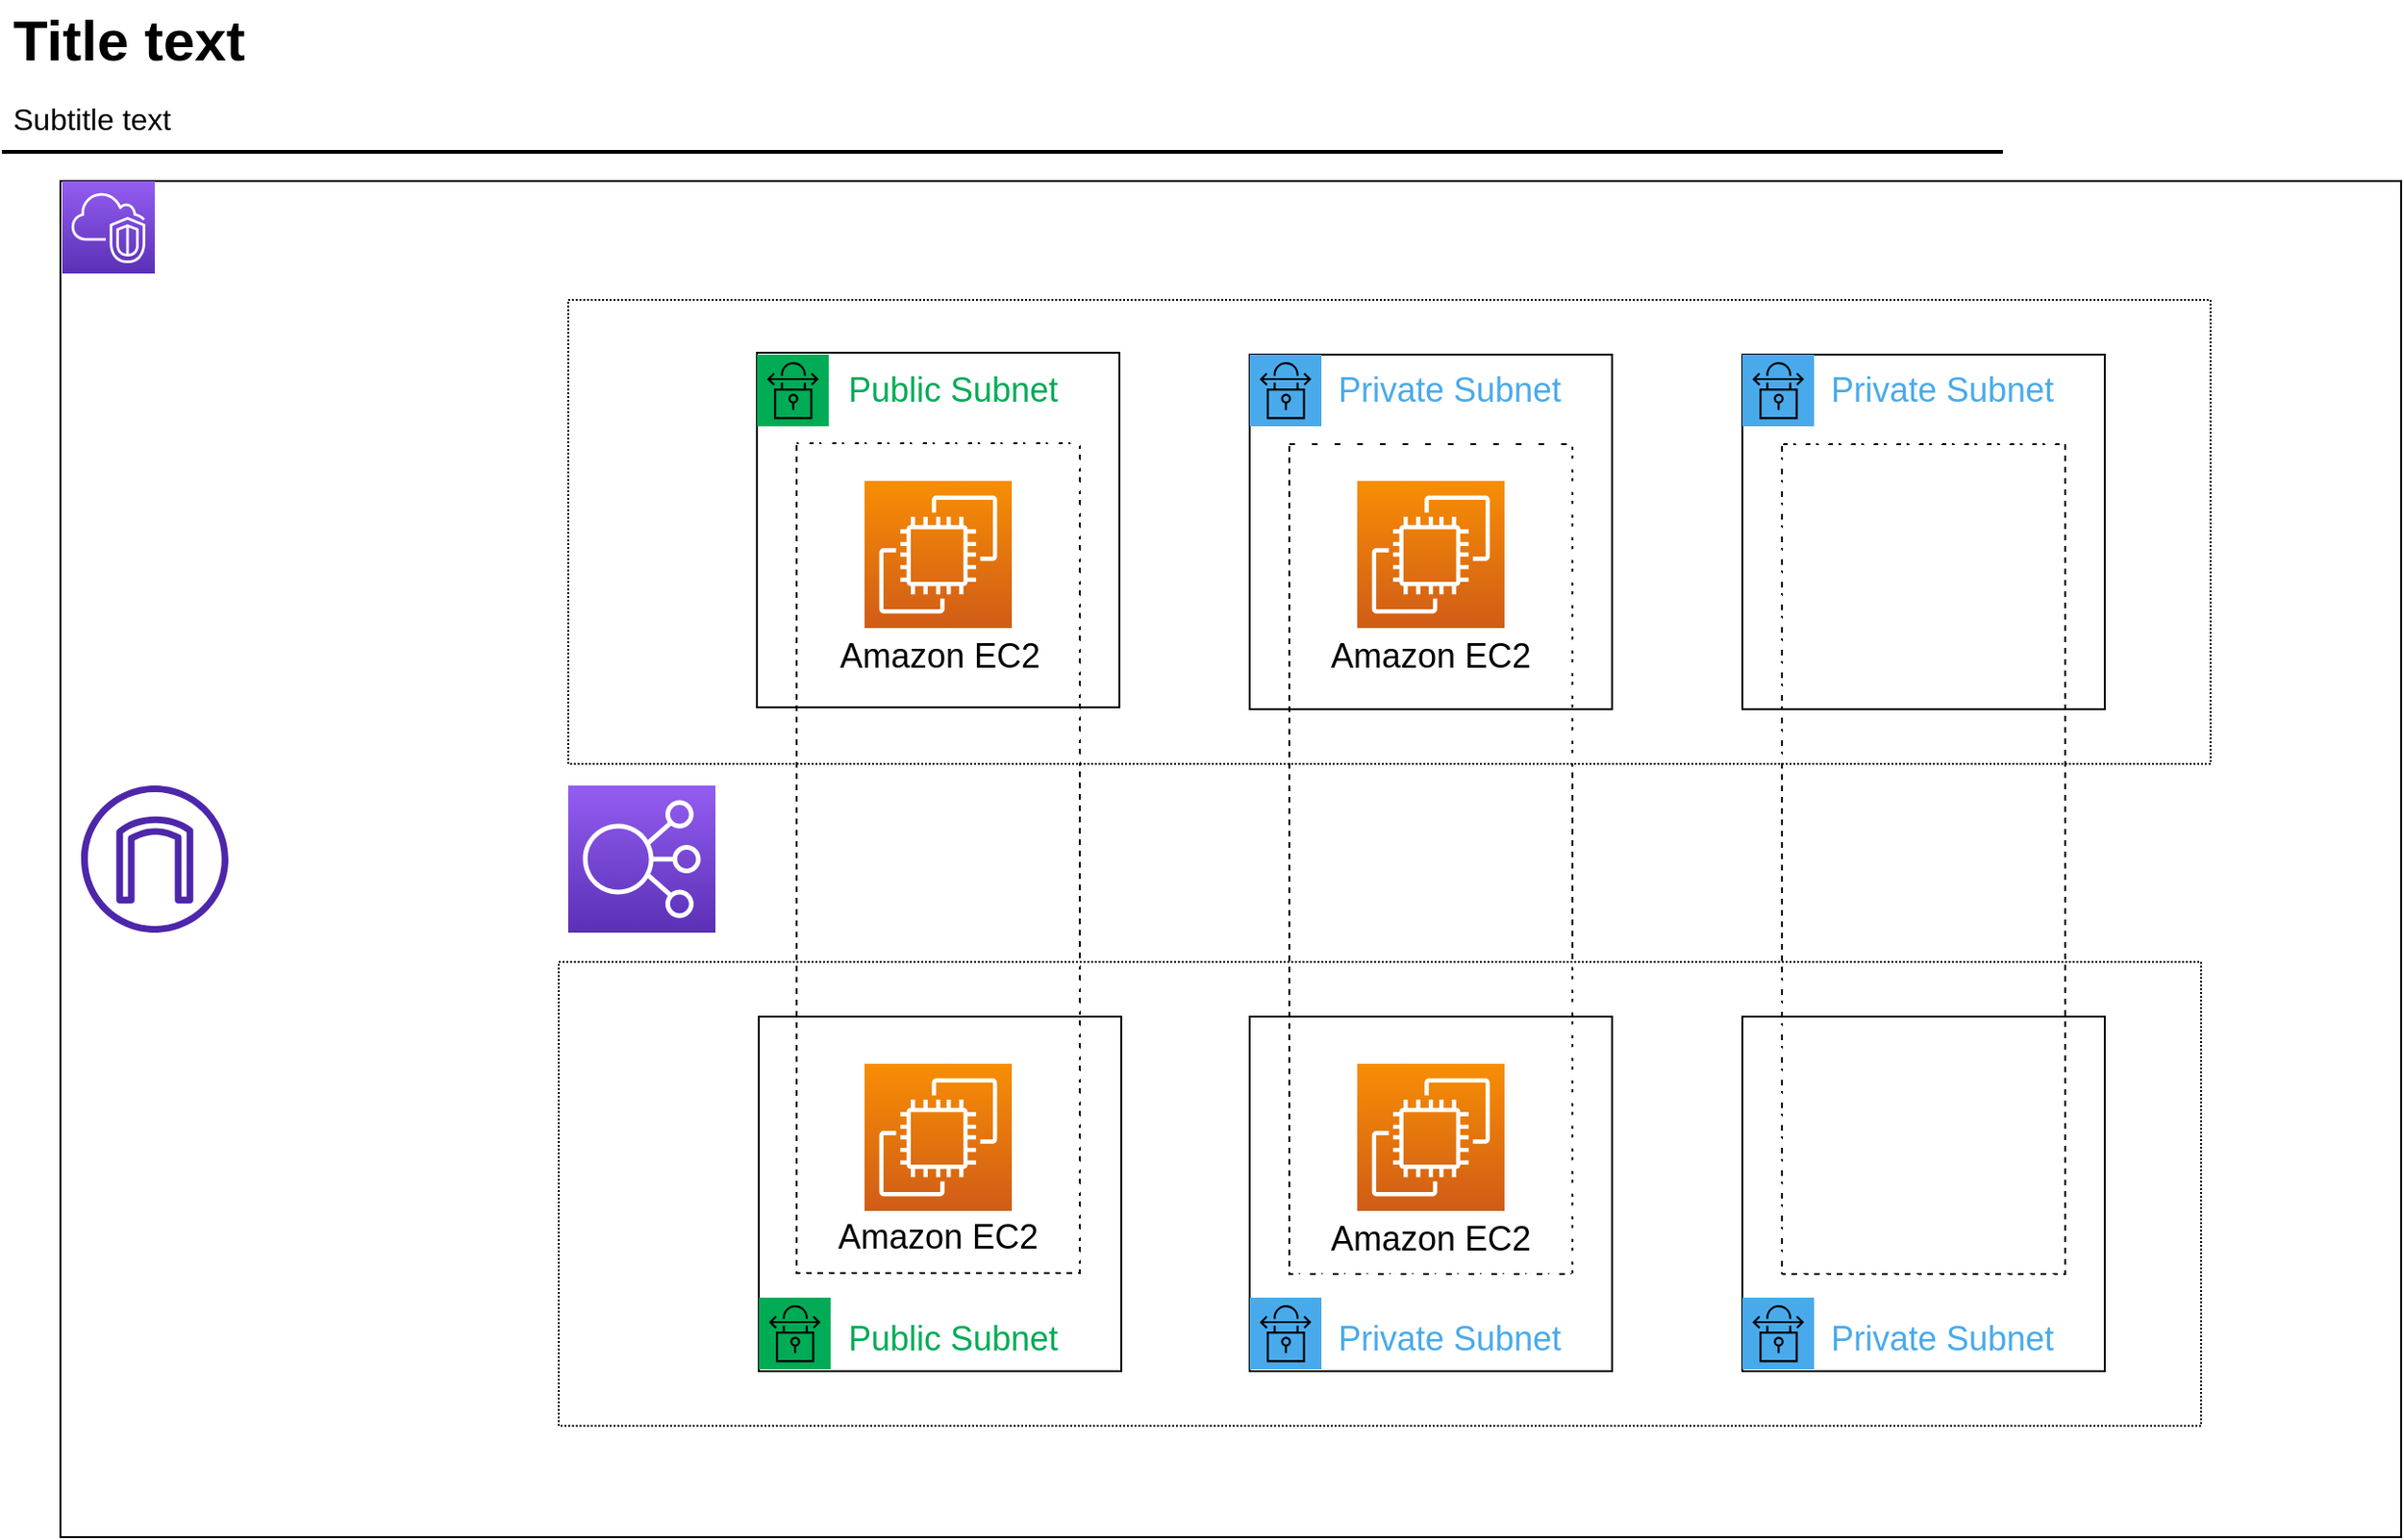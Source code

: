 <mxfile version="20.2.0" type="github">
  <diagram id="Ht1M8jgEwFfnCIfOTk4-" name="Page-1">
    <mxGraphModel dx="1360" dy="748" grid="1" gridSize="10" guides="1" tooltips="1" connect="1" arrows="1" fold="1" page="1" pageScale="1" pageWidth="827" pageHeight="1169" math="0" shadow="0">
      <root>
        <mxCell id="0" />
        <mxCell id="1" parent="0" />
        <mxCell id="xRcYIgEl4kE04P5R9CLf-3" value="" style="rounded=0;whiteSpace=wrap;html=1;" vertex="1" parent="1">
          <mxGeometry x="39" y="161" width="1240" height="719" as="geometry" />
        </mxCell>
        <mxCell id="xRcYIgEl4kE04P5R9CLf-40" value="" style="rounded=0;whiteSpace=wrap;html=1;fillStyle=dots;fontSize=18;strokeColor=#000000;fillColor=none;gradientColor=#4D27AA;dashed=1;" vertex="1" parent="1">
          <mxGeometry x="951" y="300.5" width="150" height="440" as="geometry" />
        </mxCell>
        <mxCell id="xRcYIgEl4kE04P5R9CLf-41" value="" style="rounded=0;whiteSpace=wrap;html=1;fillStyle=dots;fontSize=18;strokeColor=#000000;fillColor=none;gradientColor=#4D27AA;dashed=1;" vertex="1" parent="1">
          <mxGeometry x="690" y="300.5" width="150" height="440" as="geometry" />
        </mxCell>
        <mxCell id="xRcYIgEl4kE04P5R9CLf-39" value="" style="rounded=0;whiteSpace=wrap;html=1;fillStyle=dots;fontSize=18;strokeColor=#000000;fillColor=none;gradientColor=#4D27AA;dashed=1;" vertex="1" parent="1">
          <mxGeometry x="429" y="300" width="150" height="440" as="geometry" />
        </mxCell>
        <mxCell id="-QjtrjUzRDEMRZ5MF8oH-47" value="Title text" style="text;html=1;resizable=0;points=[];autosize=1;align=left;verticalAlign=top;spacingTop=-4;fontSize=30;fontStyle=1" parent="1" vertex="1">
          <mxGeometry x="12" y="65.5" width="130" height="40" as="geometry" />
        </mxCell>
        <mxCell id="-QjtrjUzRDEMRZ5MF8oH-48" value="Subtitle text&lt;br style=&quot;font-size: 16px&quot;&gt;" style="text;html=1;resizable=0;points=[];autosize=1;align=left;verticalAlign=top;spacingTop=-4;fontSize=16" parent="1" vertex="1">
          <mxGeometry x="12" y="115.5" width="100" height="20" as="geometry" />
        </mxCell>
        <mxCell id="SCVMTBWpLvtzJIhz15lM-1" value="" style="line;strokeWidth=2;html=1;fontSize=14;" parent="1" vertex="1">
          <mxGeometry x="8" y="140.5" width="1060" height="10" as="geometry" />
        </mxCell>
        <mxCell id="xRcYIgEl4kE04P5R9CLf-4" value="" style="sketch=0;points=[[0,0,0],[0.25,0,0],[0.5,0,0],[0.75,0,0],[1,0,0],[0,1,0],[0.25,1,0],[0.5,1,0],[0.75,1,0],[1,1,0],[0,0.25,0],[0,0.5,0],[0,0.75,0],[1,0.25,0],[1,0.5,0],[1,0.75,0]];outlineConnect=0;fontColor=#232F3E;gradientColor=#945DF2;gradientDirection=north;fillColor=#5A30B5;strokeColor=#ffffff;dashed=0;verticalLabelPosition=bottom;verticalAlign=top;align=center;html=1;fontSize=12;fontStyle=0;aspect=fixed;shape=mxgraph.aws4.resourceIcon;resIcon=mxgraph.aws4.vpc;" vertex="1" parent="1">
          <mxGeometry x="40" y="161" width="49" height="49" as="geometry" />
        </mxCell>
        <mxCell id="xRcYIgEl4kE04P5R9CLf-5" value="" style="rounded=0;whiteSpace=wrap;html=1;fillStyle=dots;dashed=1;dashPattern=1 1;" vertex="1" parent="1">
          <mxGeometry x="308" y="224" width="870" height="246" as="geometry" />
        </mxCell>
        <mxCell id="xRcYIgEl4kE04P5R9CLf-7" value="" style="rounded=0;whiteSpace=wrap;html=1;fillStyle=dots;dashed=1;dashPattern=1 1;" vertex="1" parent="1">
          <mxGeometry x="303" y="575" width="870" height="246" as="geometry" />
        </mxCell>
        <mxCell id="xRcYIgEl4kE04P5R9CLf-8" value="" style="rounded=0;whiteSpace=wrap;html=1;fillStyle=dots;" vertex="1" parent="1">
          <mxGeometry x="408" y="252" width="192" height="188" as="geometry" />
        </mxCell>
        <mxCell id="xRcYIgEl4kE04P5R9CLf-9" value="" style="rounded=0;whiteSpace=wrap;html=1;fillStyle=dots;" vertex="1" parent="1">
          <mxGeometry x="930" y="253" width="192" height="188" as="geometry" />
        </mxCell>
        <mxCell id="xRcYIgEl4kE04P5R9CLf-10" value="" style="rounded=0;whiteSpace=wrap;html=1;fillStyle=dots;" vertex="1" parent="1">
          <mxGeometry x="669" y="253" width="192" height="188" as="geometry" />
        </mxCell>
        <mxCell id="xRcYIgEl4kE04P5R9CLf-11" value="" style="rounded=0;whiteSpace=wrap;html=1;fillStyle=dots;" vertex="1" parent="1">
          <mxGeometry x="930" y="604" width="192" height="188" as="geometry" />
        </mxCell>
        <mxCell id="xRcYIgEl4kE04P5R9CLf-12" value="" style="rounded=0;whiteSpace=wrap;html=1;fillStyle=dots;" vertex="1" parent="1">
          <mxGeometry x="669" y="604" width="192" height="188" as="geometry" />
        </mxCell>
        <mxCell id="xRcYIgEl4kE04P5R9CLf-13" value="" style="rounded=0;whiteSpace=wrap;html=1;fillStyle=dots;" vertex="1" parent="1">
          <mxGeometry x="409" y="604" width="192" height="188" as="geometry" />
        </mxCell>
        <mxCell id="xRcYIgEl4kE04P5R9CLf-17" value="" style="sketch=0;points=[[0,0,0],[0.25,0,0],[0.5,0,0],[0.75,0,0],[1,0,0],[0,1,0],[0.25,1,0],[0.5,1,0],[0.75,1,0],[1,1,0],[0,0.25,0],[0,0.5,0],[0,0.75,0],[1,0.25,0],[1,0.5,0],[1,0.75,0]];outlineConnect=0;fontColor=#232F3E;gradientColor=#00AB56;gradientDirection=north;fillColor=#00AB56;strokeColor=#000000;dashed=0;verticalLabelPosition=bottom;verticalAlign=top;align=center;html=1;fontSize=12;fontStyle=0;aspect=fixed;shape=mxgraph.aws4.resourceIcon;resIcon=mxgraph.aws4.site_to_site_vpn;fillStyle=dots;" vertex="1" parent="1">
          <mxGeometry x="408" y="253" width="38" height="38" as="geometry" />
        </mxCell>
        <mxCell id="xRcYIgEl4kE04P5R9CLf-18" value="" style="sketch=0;points=[[0,0,0],[0.25,0,0],[0.5,0,0],[0.75,0,0],[1,0,0],[0,1,0],[0.25,1,0],[0.5,1,0],[0.75,1,0],[1,1,0],[0,0.25,0],[0,0.5,0],[0,0.75,0],[1,0.25,0],[1,0.5,0],[1,0.75,0]];outlineConnect=0;fontColor=#232F3E;gradientColor=#49AAEB;gradientDirection=north;fillColor=#49AAEB;strokeColor=#000000;dashed=0;verticalLabelPosition=bottom;verticalAlign=top;align=center;html=1;fontSize=12;fontStyle=0;aspect=fixed;shape=mxgraph.aws4.resourceIcon;resIcon=mxgraph.aws4.site_to_site_vpn;fillStyle=dots;" vertex="1" parent="1">
          <mxGeometry x="930" y="753" width="38" height="38" as="geometry" />
        </mxCell>
        <mxCell id="xRcYIgEl4kE04P5R9CLf-23" value="" style="sketch=0;points=[[0,0,0],[0.25,0,0],[0.5,0,0],[0.75,0,0],[1,0,0],[0,1,0],[0.25,1,0],[0.5,1,0],[0.75,1,0],[1,1,0],[0,0.25,0],[0,0.5,0],[0,0.75,0],[1,0.25,0],[1,0.5,0],[1,0.75,0]];outlineConnect=0;fontColor=#232F3E;gradientColor=#00AB56;gradientDirection=north;fillColor=#00AB56;strokeColor=#000000;dashed=0;verticalLabelPosition=bottom;verticalAlign=top;align=center;html=1;fontSize=12;fontStyle=0;aspect=fixed;shape=mxgraph.aws4.resourceIcon;resIcon=mxgraph.aws4.site_to_site_vpn;fillStyle=dots;" vertex="1" parent="1">
          <mxGeometry x="409" y="753" width="38" height="38" as="geometry" />
        </mxCell>
        <mxCell id="xRcYIgEl4kE04P5R9CLf-24" value="" style="sketch=0;points=[[0,0,0],[0.25,0,0],[0.5,0,0],[0.75,0,0],[1,0,0],[0,1,0],[0.25,1,0],[0.5,1,0],[0.75,1,0],[1,1,0],[0,0.25,0],[0,0.5,0],[0,0.75,0],[1,0.25,0],[1,0.5,0],[1,0.75,0]];outlineConnect=0;fontColor=#232F3E;gradientColor=#49AAEB;gradientDirection=north;fillColor=#49AAEB;strokeColor=#000000;dashed=0;verticalLabelPosition=bottom;verticalAlign=top;align=center;html=1;fontSize=12;fontStyle=0;aspect=fixed;shape=mxgraph.aws4.resourceIcon;resIcon=mxgraph.aws4.site_to_site_vpn;fillStyle=dots;" vertex="1" parent="1">
          <mxGeometry x="669" y="253" width="38" height="38" as="geometry" />
        </mxCell>
        <mxCell id="xRcYIgEl4kE04P5R9CLf-25" value="" style="sketch=0;points=[[0,0,0],[0.25,0,0],[0.5,0,0],[0.75,0,0],[1,0,0],[0,1,0],[0.25,1,0],[0.5,1,0],[0.75,1,0],[1,1,0],[0,0.25,0],[0,0.5,0],[0,0.75,0],[1,0.25,0],[1,0.5,0],[1,0.75,0]];outlineConnect=0;fontColor=#232F3E;gradientColor=#49AAEB;gradientDirection=north;fillColor=#49AAEB;strokeColor=#000000;dashed=0;verticalLabelPosition=bottom;verticalAlign=top;align=center;html=1;fontSize=12;fontStyle=0;aspect=fixed;shape=mxgraph.aws4.resourceIcon;resIcon=mxgraph.aws4.site_to_site_vpn;fillStyle=dots;" vertex="1" parent="1">
          <mxGeometry x="930" y="253" width="38" height="38" as="geometry" />
        </mxCell>
        <mxCell id="xRcYIgEl4kE04P5R9CLf-26" value="" style="sketch=0;points=[[0,0,0],[0.25,0,0],[0.5,0,0],[0.75,0,0],[1,0,0],[0,1,0],[0.25,1,0],[0.5,1,0],[0.75,1,0],[1,1,0],[0,0.25,0],[0,0.5,0],[0,0.75,0],[1,0.25,0],[1,0.5,0],[1,0.75,0]];outlineConnect=0;fontColor=#232F3E;gradientColor=#49AAEB;gradientDirection=north;fillColor=#49AAEB;strokeColor=#000000;dashed=0;verticalLabelPosition=bottom;verticalAlign=top;align=center;html=1;fontSize=12;fontStyle=0;aspect=fixed;shape=mxgraph.aws4.resourceIcon;resIcon=mxgraph.aws4.site_to_site_vpn;fillStyle=dots;" vertex="1" parent="1">
          <mxGeometry x="669" y="753" width="38" height="38" as="geometry" />
        </mxCell>
        <mxCell id="xRcYIgEl4kE04P5R9CLf-27" value="" style="sketch=0;outlineConnect=0;fontColor=#232F3E;gradientColor=#4D27AA;fillColor=#4D27AA;strokeColor=none;dashed=0;verticalLabelPosition=bottom;verticalAlign=top;align=center;html=1;fontSize=12;fontStyle=0;aspect=fixed;pointerEvents=1;shape=mxgraph.aws4.internet_gateway;fillStyle=dots;" vertex="1" parent="1">
          <mxGeometry x="50" y="481.5" width="78" height="78" as="geometry" />
        </mxCell>
        <mxCell id="xRcYIgEl4kE04P5R9CLf-28" value="" style="sketch=0;points=[[0,0,0],[0.25,0,0],[0.5,0,0],[0.75,0,0],[1,0,0],[0,1,0],[0.25,1,0],[0.5,1,0],[0.75,1,0],[1,1,0],[0,0.25,0],[0,0.5,0],[0,0.75,0],[1,0.25,0],[1,0.5,0],[1,0.75,0]];outlineConnect=0;fontColor=#232F3E;gradientColor=#945DF2;gradientDirection=north;fillColor=#5A30B5;strokeColor=#ffffff;dashed=0;verticalLabelPosition=bottom;verticalAlign=top;align=center;html=1;fontSize=12;fontStyle=0;aspect=fixed;shape=mxgraph.aws4.resourceIcon;resIcon=mxgraph.aws4.elastic_load_balancing;fillStyle=dots;" vertex="1" parent="1">
          <mxGeometry x="308" y="481.5" width="78" height="78" as="geometry" />
        </mxCell>
        <mxCell id="xRcYIgEl4kE04P5R9CLf-29" value="" style="sketch=0;points=[[0,0,0],[0.25,0,0],[0.5,0,0],[0.75,0,0],[1,0,0],[0,1,0],[0.25,1,0],[0.5,1,0],[0.75,1,0],[1,1,0],[0,0.25,0],[0,0.5,0],[0,0.75,0],[1,0.25,0],[1,0.5,0],[1,0.75,0]];outlineConnect=0;fontColor=#232F3E;gradientColor=#F78E04;gradientDirection=north;fillColor=#D05C17;strokeColor=#ffffff;dashed=0;verticalLabelPosition=bottom;verticalAlign=top;align=center;html=1;fontSize=12;fontStyle=0;aspect=fixed;shape=mxgraph.aws4.resourceIcon;resIcon=mxgraph.aws4.ec2;fillStyle=dots;" vertex="1" parent="1">
          <mxGeometry x="465" y="629" width="78" height="78" as="geometry" />
        </mxCell>
        <mxCell id="xRcYIgEl4kE04P5R9CLf-30" value="" style="sketch=0;points=[[0,0,0],[0.25,0,0],[0.5,0,0],[0.75,0,0],[1,0,0],[0,1,0],[0.25,1,0],[0.5,1,0],[0.75,1,0],[1,1,0],[0,0.25,0],[0,0.5,0],[0,0.75,0],[1,0.25,0],[1,0.5,0],[1,0.75,0]];outlineConnect=0;fontColor=#232F3E;gradientColor=#F78E04;gradientDirection=north;fillColor=#D05C17;strokeColor=#ffffff;dashed=0;verticalLabelPosition=bottom;verticalAlign=top;align=center;html=1;fontSize=12;fontStyle=0;aspect=fixed;shape=mxgraph.aws4.resourceIcon;resIcon=mxgraph.aws4.ec2;fillStyle=dots;" vertex="1" parent="1">
          <mxGeometry x="726" y="320" width="78" height="78" as="geometry" />
        </mxCell>
        <mxCell id="xRcYIgEl4kE04P5R9CLf-31" value="" style="sketch=0;points=[[0,0,0],[0.25,0,0],[0.5,0,0],[0.75,0,0],[1,0,0],[0,1,0],[0.25,1,0],[0.5,1,0],[0.75,1,0],[1,1,0],[0,0.25,0],[0,0.5,0],[0,0.75,0],[1,0.25,0],[1,0.5,0],[1,0.75,0]];outlineConnect=0;fontColor=#232F3E;gradientColor=#F78E04;gradientDirection=north;fillColor=#D05C17;strokeColor=#ffffff;dashed=0;verticalLabelPosition=bottom;verticalAlign=top;align=center;html=1;fontSize=12;fontStyle=0;aspect=fixed;shape=mxgraph.aws4.resourceIcon;resIcon=mxgraph.aws4.ec2;fillStyle=dots;" vertex="1" parent="1">
          <mxGeometry x="465" y="320" width="78" height="78" as="geometry" />
        </mxCell>
        <mxCell id="xRcYIgEl4kE04P5R9CLf-34" value="" style="sketch=0;points=[[0,0,0],[0.25,0,0],[0.5,0,0],[0.75,0,0],[1,0,0],[0,1,0],[0.25,1,0],[0.5,1,0],[0.75,1,0],[1,1,0],[0,0.25,0],[0,0.5,0],[0,0.75,0],[1,0.25,0],[1,0.5,0],[1,0.75,0]];outlineConnect=0;fontColor=#232F3E;gradientColor=#F78E04;gradientDirection=north;fillColor=#D05C17;strokeColor=#ffffff;dashed=0;verticalLabelPosition=bottom;verticalAlign=top;align=center;html=1;fontSize=12;fontStyle=0;aspect=fixed;shape=mxgraph.aws4.resourceIcon;resIcon=mxgraph.aws4.ec2;fillStyle=dots;" vertex="1" parent="1">
          <mxGeometry x="726" y="629" width="78" height="78" as="geometry" />
        </mxCell>
        <mxCell id="xRcYIgEl4kE04P5R9CLf-35" value="&lt;font style=&quot;font-size: 18px;&quot;&gt;Amazon EC2&lt;/font&gt;" style="text;html=1;strokeColor=none;fillColor=none;align=center;verticalAlign=middle;whiteSpace=wrap;rounded=0;fillStyle=dots;" vertex="1" parent="1">
          <mxGeometry x="700" y="707" width="130" height="30" as="geometry" />
        </mxCell>
        <mxCell id="xRcYIgEl4kE04P5R9CLf-36" value="&lt;font style=&quot;font-size: 18px;&quot;&gt;Amazon EC2&lt;/font&gt;" style="text;html=1;strokeColor=none;fillColor=none;align=center;verticalAlign=middle;whiteSpace=wrap;rounded=0;fillStyle=dots;" vertex="1" parent="1">
          <mxGeometry x="439" y="706" width="130" height="30" as="geometry" />
        </mxCell>
        <mxCell id="xRcYIgEl4kE04P5R9CLf-37" value="&lt;font style=&quot;font-size: 18px;&quot;&gt;Amazon EC2&lt;/font&gt;" style="text;html=1;strokeColor=none;fillColor=none;align=center;verticalAlign=middle;whiteSpace=wrap;rounded=0;fillStyle=dots;" vertex="1" parent="1">
          <mxGeometry x="700" y="398" width="130" height="30" as="geometry" />
        </mxCell>
        <mxCell id="xRcYIgEl4kE04P5R9CLf-38" value="&lt;font style=&quot;font-size: 18px;&quot;&gt;Amazon EC2&lt;/font&gt;" style="text;html=1;strokeColor=none;fillColor=none;align=center;verticalAlign=middle;whiteSpace=wrap;rounded=0;fillStyle=dots;" vertex="1" parent="1">
          <mxGeometry x="440" y="398" width="130" height="30" as="geometry" />
        </mxCell>
        <mxCell id="xRcYIgEl4kE04P5R9CLf-42" value="&lt;font color=&quot;#00ab56&quot; style=&quot;font-size: 18px;&quot;&gt;Public Subnet&lt;/font&gt;" style="text;html=1;strokeColor=none;fillColor=none;align=center;verticalAlign=middle;whiteSpace=wrap;rounded=0;fillStyle=dots;" vertex="1" parent="1">
          <mxGeometry x="447" y="760" width="130" height="30" as="geometry" />
        </mxCell>
        <mxCell id="xRcYIgEl4kE04P5R9CLf-43" value="&lt;font color=&quot;#00ab56&quot; style=&quot;font-size: 18px;&quot;&gt;Public Subnet&lt;/font&gt;" style="text;html=1;strokeColor=none;fillColor=none;align=center;verticalAlign=middle;whiteSpace=wrap;rounded=0;fillStyle=dots;" vertex="1" parent="1">
          <mxGeometry x="447" y="257" width="130" height="30" as="geometry" />
        </mxCell>
        <mxCell id="xRcYIgEl4kE04P5R9CLf-44" value="&lt;font color=&quot;#49aaeb&quot; style=&quot;font-size: 18px;&quot;&gt;Private Subnet&lt;/font&gt;" style="text;html=1;strokeColor=none;fillColor=none;align=center;verticalAlign=middle;whiteSpace=wrap;rounded=0;fillStyle=dots;" vertex="1" parent="1">
          <mxGeometry x="971" y="760" width="130" height="30" as="geometry" />
        </mxCell>
        <mxCell id="xRcYIgEl4kE04P5R9CLf-45" value="&lt;font color=&quot;#49aaeb&quot; style=&quot;font-size: 18px;&quot;&gt;Private Subnet&lt;/font&gt;" style="text;html=1;strokeColor=none;fillColor=none;align=center;verticalAlign=middle;whiteSpace=wrap;rounded=0;fillStyle=dots;" vertex="1" parent="1">
          <mxGeometry x="971" y="257" width="130" height="30" as="geometry" />
        </mxCell>
        <mxCell id="xRcYIgEl4kE04P5R9CLf-46" value="&lt;font color=&quot;#49aaeb&quot; style=&quot;font-size: 18px;&quot;&gt;Private Subnet&lt;/font&gt;" style="text;html=1;strokeColor=none;fillColor=none;align=center;verticalAlign=middle;whiteSpace=wrap;rounded=0;fillStyle=dots;" vertex="1" parent="1">
          <mxGeometry x="710" y="760" width="130" height="30" as="geometry" />
        </mxCell>
        <mxCell id="xRcYIgEl4kE04P5R9CLf-47" value="&lt;font color=&quot;#49aaeb&quot; style=&quot;font-size: 18px;&quot;&gt;Private Subnet&lt;/font&gt;" style="text;html=1;strokeColor=none;fillColor=none;align=center;verticalAlign=middle;whiteSpace=wrap;rounded=0;fillStyle=dots;" vertex="1" parent="1">
          <mxGeometry x="710" y="257" width="130" height="30" as="geometry" />
        </mxCell>
      </root>
    </mxGraphModel>
  </diagram>
</mxfile>
